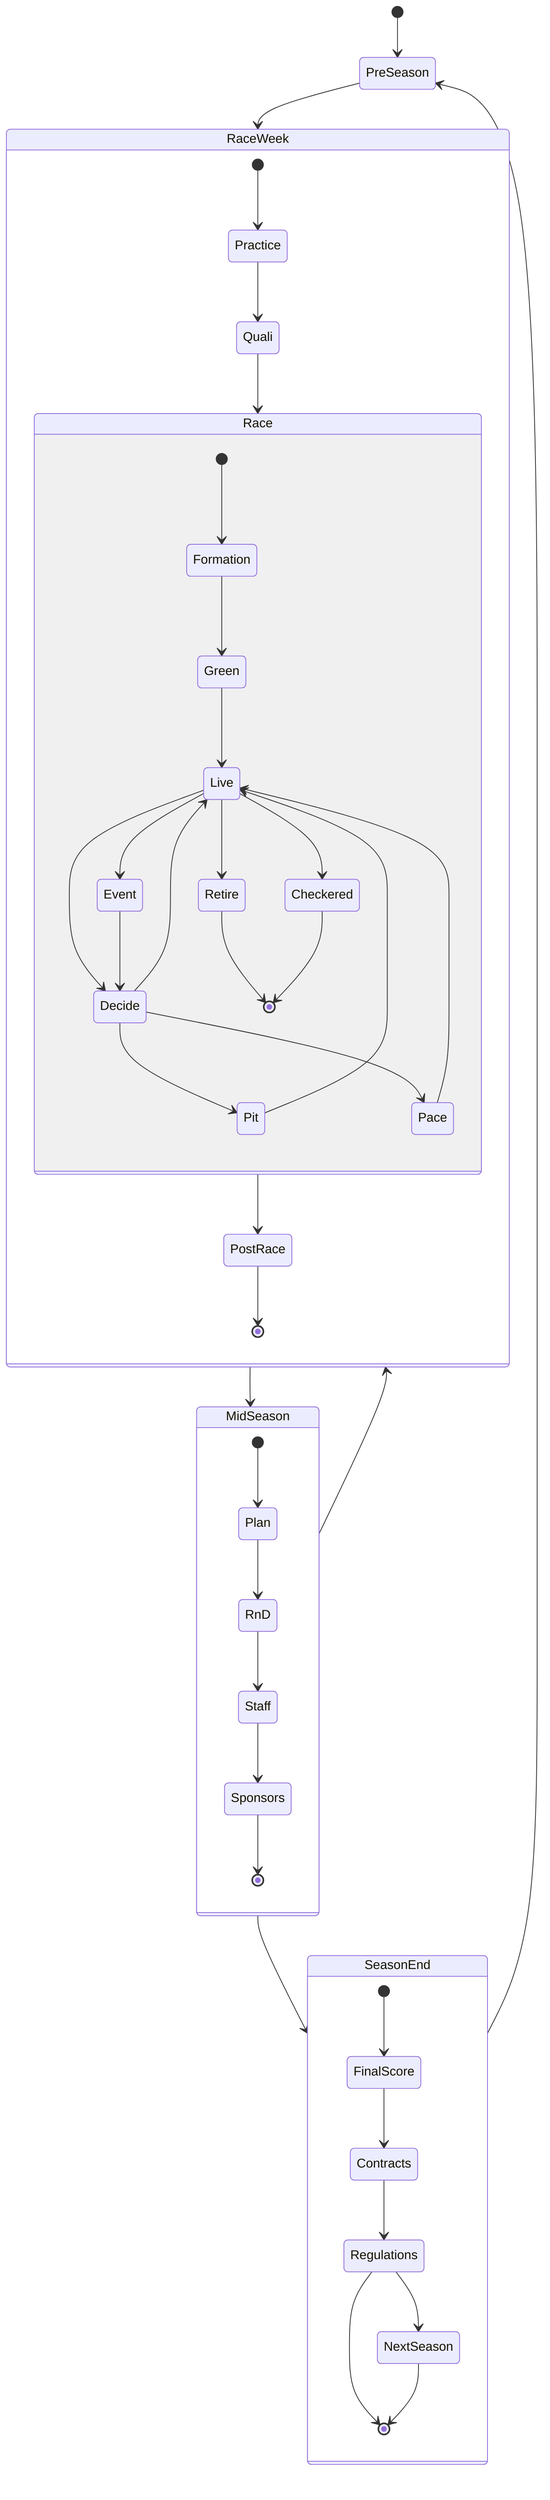 stateDiagram
  [*] --> PreSeason
  PreSeason --> RaceWeek
  RaceWeek --> MidSeason
  MidSeason --> RaceWeek
  MidSeason --> SeasonEnd
  SeasonEnd --> PreSeason

  state RaceWeek {
    [*] --> Practice
    Practice --> Quali
    Quali --> Race
    Race --> PostRace
    PostRace --> [*]

    state Race {
      [*] --> Formation
      Formation --> Green
      Green --> Live
      Live --> Decide
      Decide --> Live
      Decide --> Pit
      Pit --> Live
      Decide --> Pace
      Pace --> Live
      Live --> Event
      Event --> Decide
      Live --> Retire
      Retire --> [*]
      Live --> Checkered
      Checkered --> [*]
    }
  }

  state MidSeason {
    [*] --> Plan
    Plan --> RnD
    RnD --> Staff
    Staff --> Sponsors
    Sponsors --> [*]
  }

  state SeasonEnd {
    [*] --> FinalScore
    FinalScore --> Contracts
    Contracts --> Regulations
    Regulations --> NextSeason
    Regulations --> [*]
    NextSeason --> [*]
  }